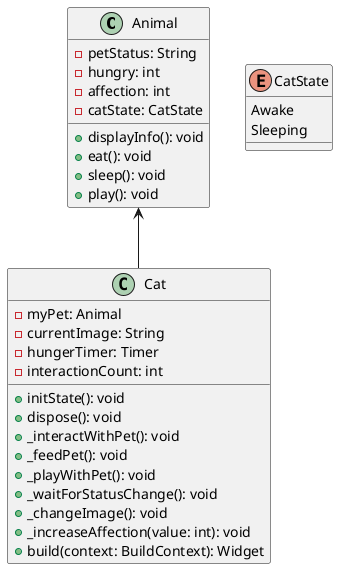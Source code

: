 @startuml
class Animal {
  - petStatus: String
  - hungry: int
  - affection: int
  - catState: CatState
  + displayInfo(): void
  + eat(): void
  + sleep(): void
  + play(): void
}

enum CatState {
  Awake
  Sleeping
}

class Cat {
  - myPet: Animal
  - currentImage: String
  - hungerTimer: Timer
  - interactionCount: int
  + initState(): void
  + dispose(): void
  + _interactWithPet(): void
  + _feedPet(): void
  + _playWithPet(): void
  + _waitForStatusChange(): void
  + _changeImage(): void
  + _increaseAffection(value: int): void
  + build(context: BuildContext): Widget
}

Animal <-- Cat
@enduml
